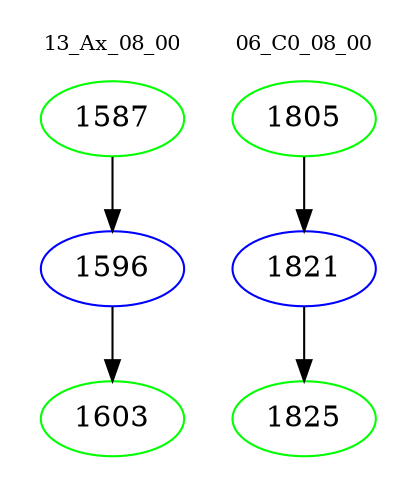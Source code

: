 digraph{
subgraph cluster_0 {
color = white
label = "13_Ax_08_00";
fontsize=10;
T0_1587 [label="1587", color="green"]
T0_1587 -> T0_1596 [color="black"]
T0_1596 [label="1596", color="blue"]
T0_1596 -> T0_1603 [color="black"]
T0_1603 [label="1603", color="green"]
}
subgraph cluster_1 {
color = white
label = "06_C0_08_00";
fontsize=10;
T1_1805 [label="1805", color="green"]
T1_1805 -> T1_1821 [color="black"]
T1_1821 [label="1821", color="blue"]
T1_1821 -> T1_1825 [color="black"]
T1_1825 [label="1825", color="green"]
}
}
